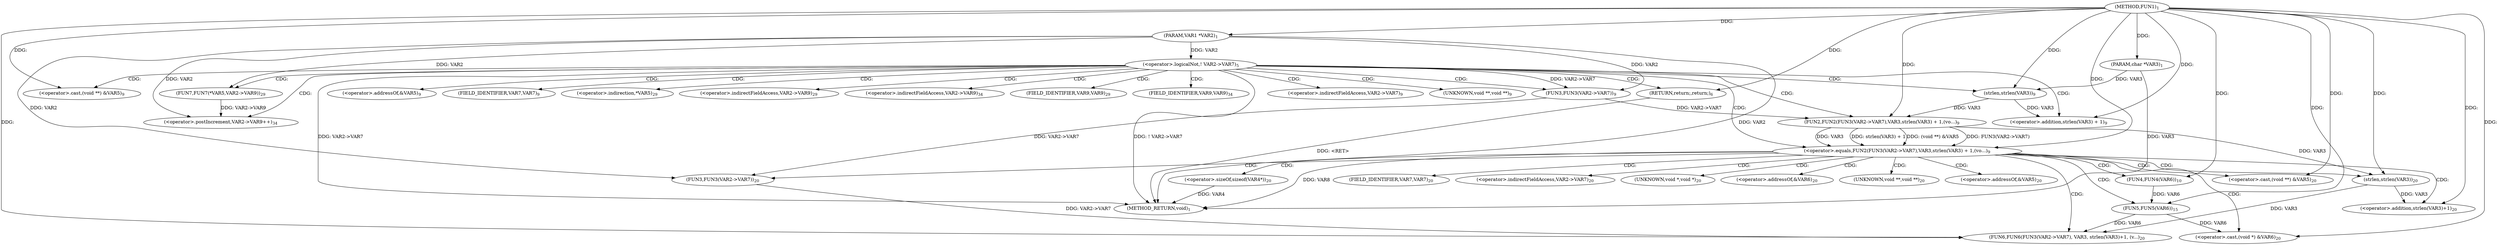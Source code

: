digraph "FUN1" {  
"8" [label = <(METHOD,FUN1)<SUB>1</SUB>> ]
"73" [label = <(METHOD_RETURN,void)<SUB>1</SUB>> ]
"9" [label = <(PARAM,VAR1 *VAR2)<SUB>1</SUB>> ]
"10" [label = <(PARAM,char *VAR3)<SUB>1</SUB>> ]
"63" [label = <(FUN7,FUN7(*VAR5,VAR2-&gt;VAR9))<SUB>29</SUB>> ]
"69" [label = <(&lt;operator&gt;.postIncrement,VAR2-&gt;VAR9++)<SUB>34</SUB>> ]
"15" [label = <(&lt;operator&gt;.logicalNot,! VAR2-&gt;VAR7)<SUB>5</SUB>> ]
"22" [label = <(&lt;operator&gt;.equals,FUN2(FUN3(VAR2-&gt;VAR7),VAR3,strlen(VAR3) + 1,(vo...)<SUB>9</SUB>> ]
"20" [label = <(RETURN,return;,return;)<SUB>6</SUB>> ]
"39" [label = <(FUN4,FUN4(VAR6))<SUB>10</SUB>> ]
"41" [label = <(FUN5,FUN5(VAR6))<SUB>15</SUB>> ]
"43" [label = <(FUN6,FUN6(FUN3(VAR2-&gt;VAR7), VAR3, strlen(VAR3)+1, (v...)<SUB>20</SUB>> ]
"23" [label = <(FUN2,FUN2(FUN3(VAR2-&gt;VAR7),VAR3,strlen(VAR3) + 1,(vo...)<SUB>9</SUB>> ]
"24" [label = <(FUN3,FUN3(VAR2-&gt;VAR7))<SUB>9</SUB>> ]
"29" [label = <(&lt;operator&gt;.addition,strlen(VAR3) + 1)<SUB>9</SUB>> ]
"33" [label = <(&lt;operator&gt;.cast,(void **) &amp;VAR5)<SUB>9</SUB>> ]
"44" [label = <(FUN3,FUN3(VAR2-&gt;VAR7))<SUB>20</SUB>> ]
"49" [label = <(&lt;operator&gt;.addition,strlen(VAR3)+1)<SUB>20</SUB>> ]
"53" [label = <(&lt;operator&gt;.cast,(void *) &amp;VAR6)<SUB>20</SUB>> ]
"57" [label = <(&lt;operator&gt;.sizeOf,sizeof(VAR4*))<SUB>20</SUB>> ]
"59" [label = <(&lt;operator&gt;.cast,(void **) &amp;VAR5)<SUB>20</SUB>> ]
"30" [label = <(strlen,strlen(VAR3))<SUB>9</SUB>> ]
"50" [label = <(strlen,strlen(VAR3))<SUB>20</SUB>> ]
"64" [label = <(&lt;operator&gt;.indirection,*VAR5)<SUB>29</SUB>> ]
"66" [label = <(&lt;operator&gt;.indirectFieldAccess,VAR2-&gt;VAR9)<SUB>29</SUB>> ]
"70" [label = <(&lt;operator&gt;.indirectFieldAccess,VAR2-&gt;VAR9)<SUB>34</SUB>> ]
"68" [label = <(FIELD_IDENTIFIER,VAR9,VAR9)<SUB>29</SUB>> ]
"72" [label = <(FIELD_IDENTIFIER,VAR9,VAR9)<SUB>34</SUB>> ]
"25" [label = <(&lt;operator&gt;.indirectFieldAccess,VAR2-&gt;VAR7)<SUB>9</SUB>> ]
"34" [label = <(UNKNOWN,void **,void **)<SUB>9</SUB>> ]
"35" [label = <(&lt;operator&gt;.addressOf,&amp;VAR5)<SUB>9</SUB>> ]
"45" [label = <(&lt;operator&gt;.indirectFieldAccess,VAR2-&gt;VAR7)<SUB>20</SUB>> ]
"54" [label = <(UNKNOWN,void *,void *)<SUB>20</SUB>> ]
"55" [label = <(&lt;operator&gt;.addressOf,&amp;VAR6)<SUB>20</SUB>> ]
"60" [label = <(UNKNOWN,void **,void **)<SUB>20</SUB>> ]
"61" [label = <(&lt;operator&gt;.addressOf,&amp;VAR5)<SUB>20</SUB>> ]
"27" [label = <(FIELD_IDENTIFIER,VAR7,VAR7)<SUB>9</SUB>> ]
"47" [label = <(FIELD_IDENTIFIER,VAR7,VAR7)<SUB>20</SUB>> ]
  "20" -> "73"  [ label = "DDG: &lt;RET&gt;"] 
  "9" -> "73"  [ label = "DDG: VAR2"] 
  "10" -> "73"  [ label = "DDG: VAR3"] 
  "15" -> "73"  [ label = "DDG: VAR2-&gt;VAR7"] 
  "15" -> "73"  [ label = "DDG: ! VAR2-&gt;VAR7"] 
  "22" -> "73"  [ label = "DDG: VAR8"] 
  "57" -> "73"  [ label = "DDG: VAR4"] 
  "8" -> "9"  [ label = "DDG: "] 
  "8" -> "10"  [ label = "DDG: "] 
  "9" -> "63"  [ label = "DDG: VAR2"] 
  "9" -> "69"  [ label = "DDG: VAR2"] 
  "63" -> "69"  [ label = "DDG: VAR2-&gt;VAR9"] 
  "9" -> "15"  [ label = "DDG: VAR2"] 
  "8" -> "20"  [ label = "DDG: "] 
  "23" -> "22"  [ label = "DDG: FUN3(VAR2-&gt;VAR7)"] 
  "23" -> "22"  [ label = "DDG: VAR3"] 
  "23" -> "22"  [ label = "DDG: strlen(VAR3) + 1"] 
  "23" -> "22"  [ label = "DDG: (void **) &amp;VAR5"] 
  "8" -> "22"  [ label = "DDG: "] 
  "24" -> "23"  [ label = "DDG: VAR2-&gt;VAR7"] 
  "30" -> "23"  [ label = "DDG: VAR3"] 
  "8" -> "23"  [ label = "DDG: "] 
  "8" -> "39"  [ label = "DDG: "] 
  "39" -> "41"  [ label = "DDG: VAR6"] 
  "8" -> "41"  [ label = "DDG: "] 
  "44" -> "43"  [ label = "DDG: VAR2-&gt;VAR7"] 
  "50" -> "43"  [ label = "DDG: VAR3"] 
  "8" -> "43"  [ label = "DDG: "] 
  "41" -> "43"  [ label = "DDG: VAR6"] 
  "9" -> "24"  [ label = "DDG: VAR2"] 
  "15" -> "24"  [ label = "DDG: VAR2-&gt;VAR7"] 
  "30" -> "29"  [ label = "DDG: VAR3"] 
  "8" -> "29"  [ label = "DDG: "] 
  "8" -> "33"  [ label = "DDG: "] 
  "9" -> "44"  [ label = "DDG: VAR2"] 
  "24" -> "44"  [ label = "DDG: VAR2-&gt;VAR7"] 
  "50" -> "49"  [ label = "DDG: VAR3"] 
  "8" -> "49"  [ label = "DDG: "] 
  "41" -> "53"  [ label = "DDG: VAR6"] 
  "8" -> "53"  [ label = "DDG: "] 
  "8" -> "59"  [ label = "DDG: "] 
  "10" -> "30"  [ label = "DDG: VAR3"] 
  "8" -> "30"  [ label = "DDG: "] 
  "23" -> "50"  [ label = "DDG: VAR3"] 
  "8" -> "50"  [ label = "DDG: "] 
  "15" -> "30"  [ label = "CDG: "] 
  "15" -> "34"  [ label = "CDG: "] 
  "15" -> "68"  [ label = "CDG: "] 
  "15" -> "64"  [ label = "CDG: "] 
  "15" -> "66"  [ label = "CDG: "] 
  "15" -> "20"  [ label = "CDG: "] 
  "15" -> "25"  [ label = "CDG: "] 
  "15" -> "72"  [ label = "CDG: "] 
  "15" -> "69"  [ label = "CDG: "] 
  "15" -> "22"  [ label = "CDG: "] 
  "15" -> "27"  [ label = "CDG: "] 
  "15" -> "29"  [ label = "CDG: "] 
  "15" -> "35"  [ label = "CDG: "] 
  "15" -> "24"  [ label = "CDG: "] 
  "15" -> "33"  [ label = "CDG: "] 
  "15" -> "23"  [ label = "CDG: "] 
  "15" -> "70"  [ label = "CDG: "] 
  "15" -> "63"  [ label = "CDG: "] 
  "22" -> "47"  [ label = "CDG: "] 
  "22" -> "49"  [ label = "CDG: "] 
  "22" -> "60"  [ label = "CDG: "] 
  "22" -> "57"  [ label = "CDG: "] 
  "22" -> "45"  [ label = "CDG: "] 
  "22" -> "50"  [ label = "CDG: "] 
  "22" -> "59"  [ label = "CDG: "] 
  "22" -> "44"  [ label = "CDG: "] 
  "22" -> "54"  [ label = "CDG: "] 
  "22" -> "43"  [ label = "CDG: "] 
  "22" -> "61"  [ label = "CDG: "] 
  "22" -> "53"  [ label = "CDG: "] 
  "22" -> "41"  [ label = "CDG: "] 
  "22" -> "55"  [ label = "CDG: "] 
  "22" -> "39"  [ label = "CDG: "] 
}
